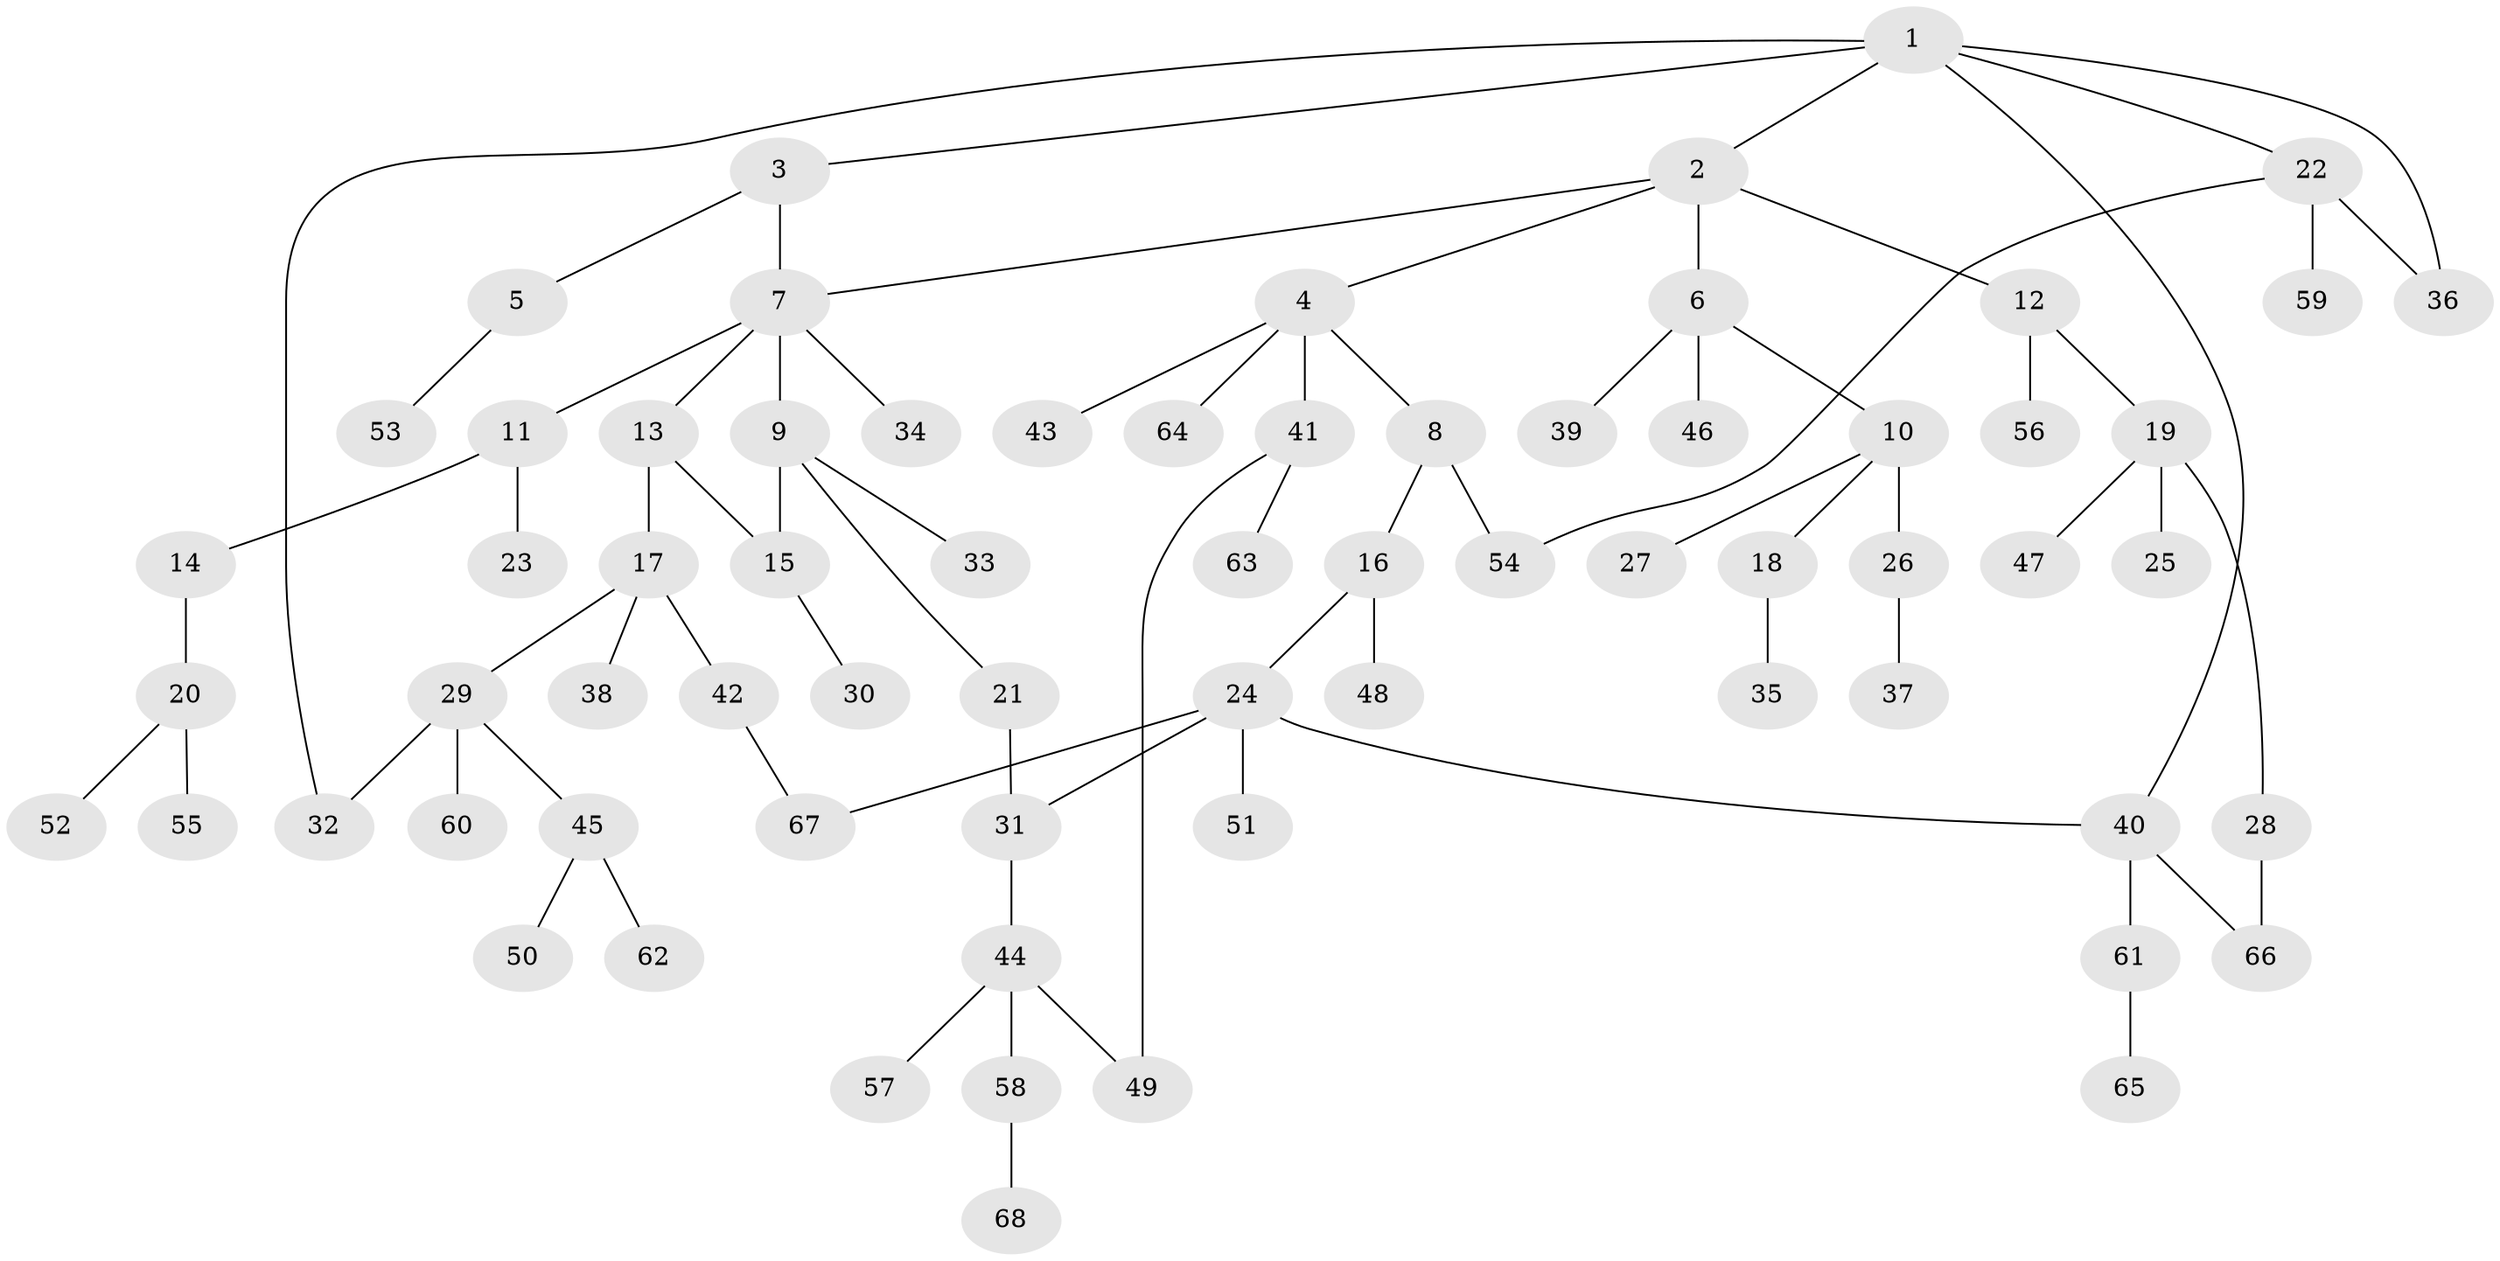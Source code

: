 // coarse degree distribution, {5: 0.06976744186046512, 8: 0.023255813953488372, 7: 0.023255813953488372, 1: 0.4186046511627907, 3: 0.23255813953488372, 2: 0.18604651162790697, 4: 0.046511627906976744}
// Generated by graph-tools (version 1.1) at 2025/51/02/27/25 19:51:38]
// undirected, 68 vertices, 77 edges
graph export_dot {
graph [start="1"]
  node [color=gray90,style=filled];
  1;
  2;
  3;
  4;
  5;
  6;
  7;
  8;
  9;
  10;
  11;
  12;
  13;
  14;
  15;
  16;
  17;
  18;
  19;
  20;
  21;
  22;
  23;
  24;
  25;
  26;
  27;
  28;
  29;
  30;
  31;
  32;
  33;
  34;
  35;
  36;
  37;
  38;
  39;
  40;
  41;
  42;
  43;
  44;
  45;
  46;
  47;
  48;
  49;
  50;
  51;
  52;
  53;
  54;
  55;
  56;
  57;
  58;
  59;
  60;
  61;
  62;
  63;
  64;
  65;
  66;
  67;
  68;
  1 -- 2;
  1 -- 3;
  1 -- 22;
  1 -- 32;
  1 -- 36;
  1 -- 40;
  2 -- 4;
  2 -- 6;
  2 -- 12;
  2 -- 7;
  3 -- 5;
  3 -- 7;
  4 -- 8;
  4 -- 41;
  4 -- 43;
  4 -- 64;
  5 -- 53;
  6 -- 10;
  6 -- 39;
  6 -- 46;
  7 -- 9;
  7 -- 11;
  7 -- 13;
  7 -- 34;
  8 -- 16;
  8 -- 54;
  9 -- 15;
  9 -- 21;
  9 -- 33;
  10 -- 18;
  10 -- 26;
  10 -- 27;
  11 -- 14;
  11 -- 23;
  12 -- 19;
  12 -- 56;
  13 -- 17;
  13 -- 15;
  14 -- 20;
  15 -- 30;
  16 -- 24;
  16 -- 48;
  17 -- 29;
  17 -- 38;
  17 -- 42;
  18 -- 35;
  19 -- 25;
  19 -- 28;
  19 -- 47;
  20 -- 52;
  20 -- 55;
  21 -- 31;
  22 -- 59;
  22 -- 54;
  22 -- 36;
  24 -- 40;
  24 -- 51;
  24 -- 67;
  24 -- 31;
  26 -- 37;
  28 -- 66;
  29 -- 45;
  29 -- 60;
  29 -- 32;
  31 -- 44;
  40 -- 61;
  40 -- 66;
  41 -- 49;
  41 -- 63;
  42 -- 67;
  44 -- 57;
  44 -- 58;
  44 -- 49;
  45 -- 50;
  45 -- 62;
  58 -- 68;
  61 -- 65;
}
